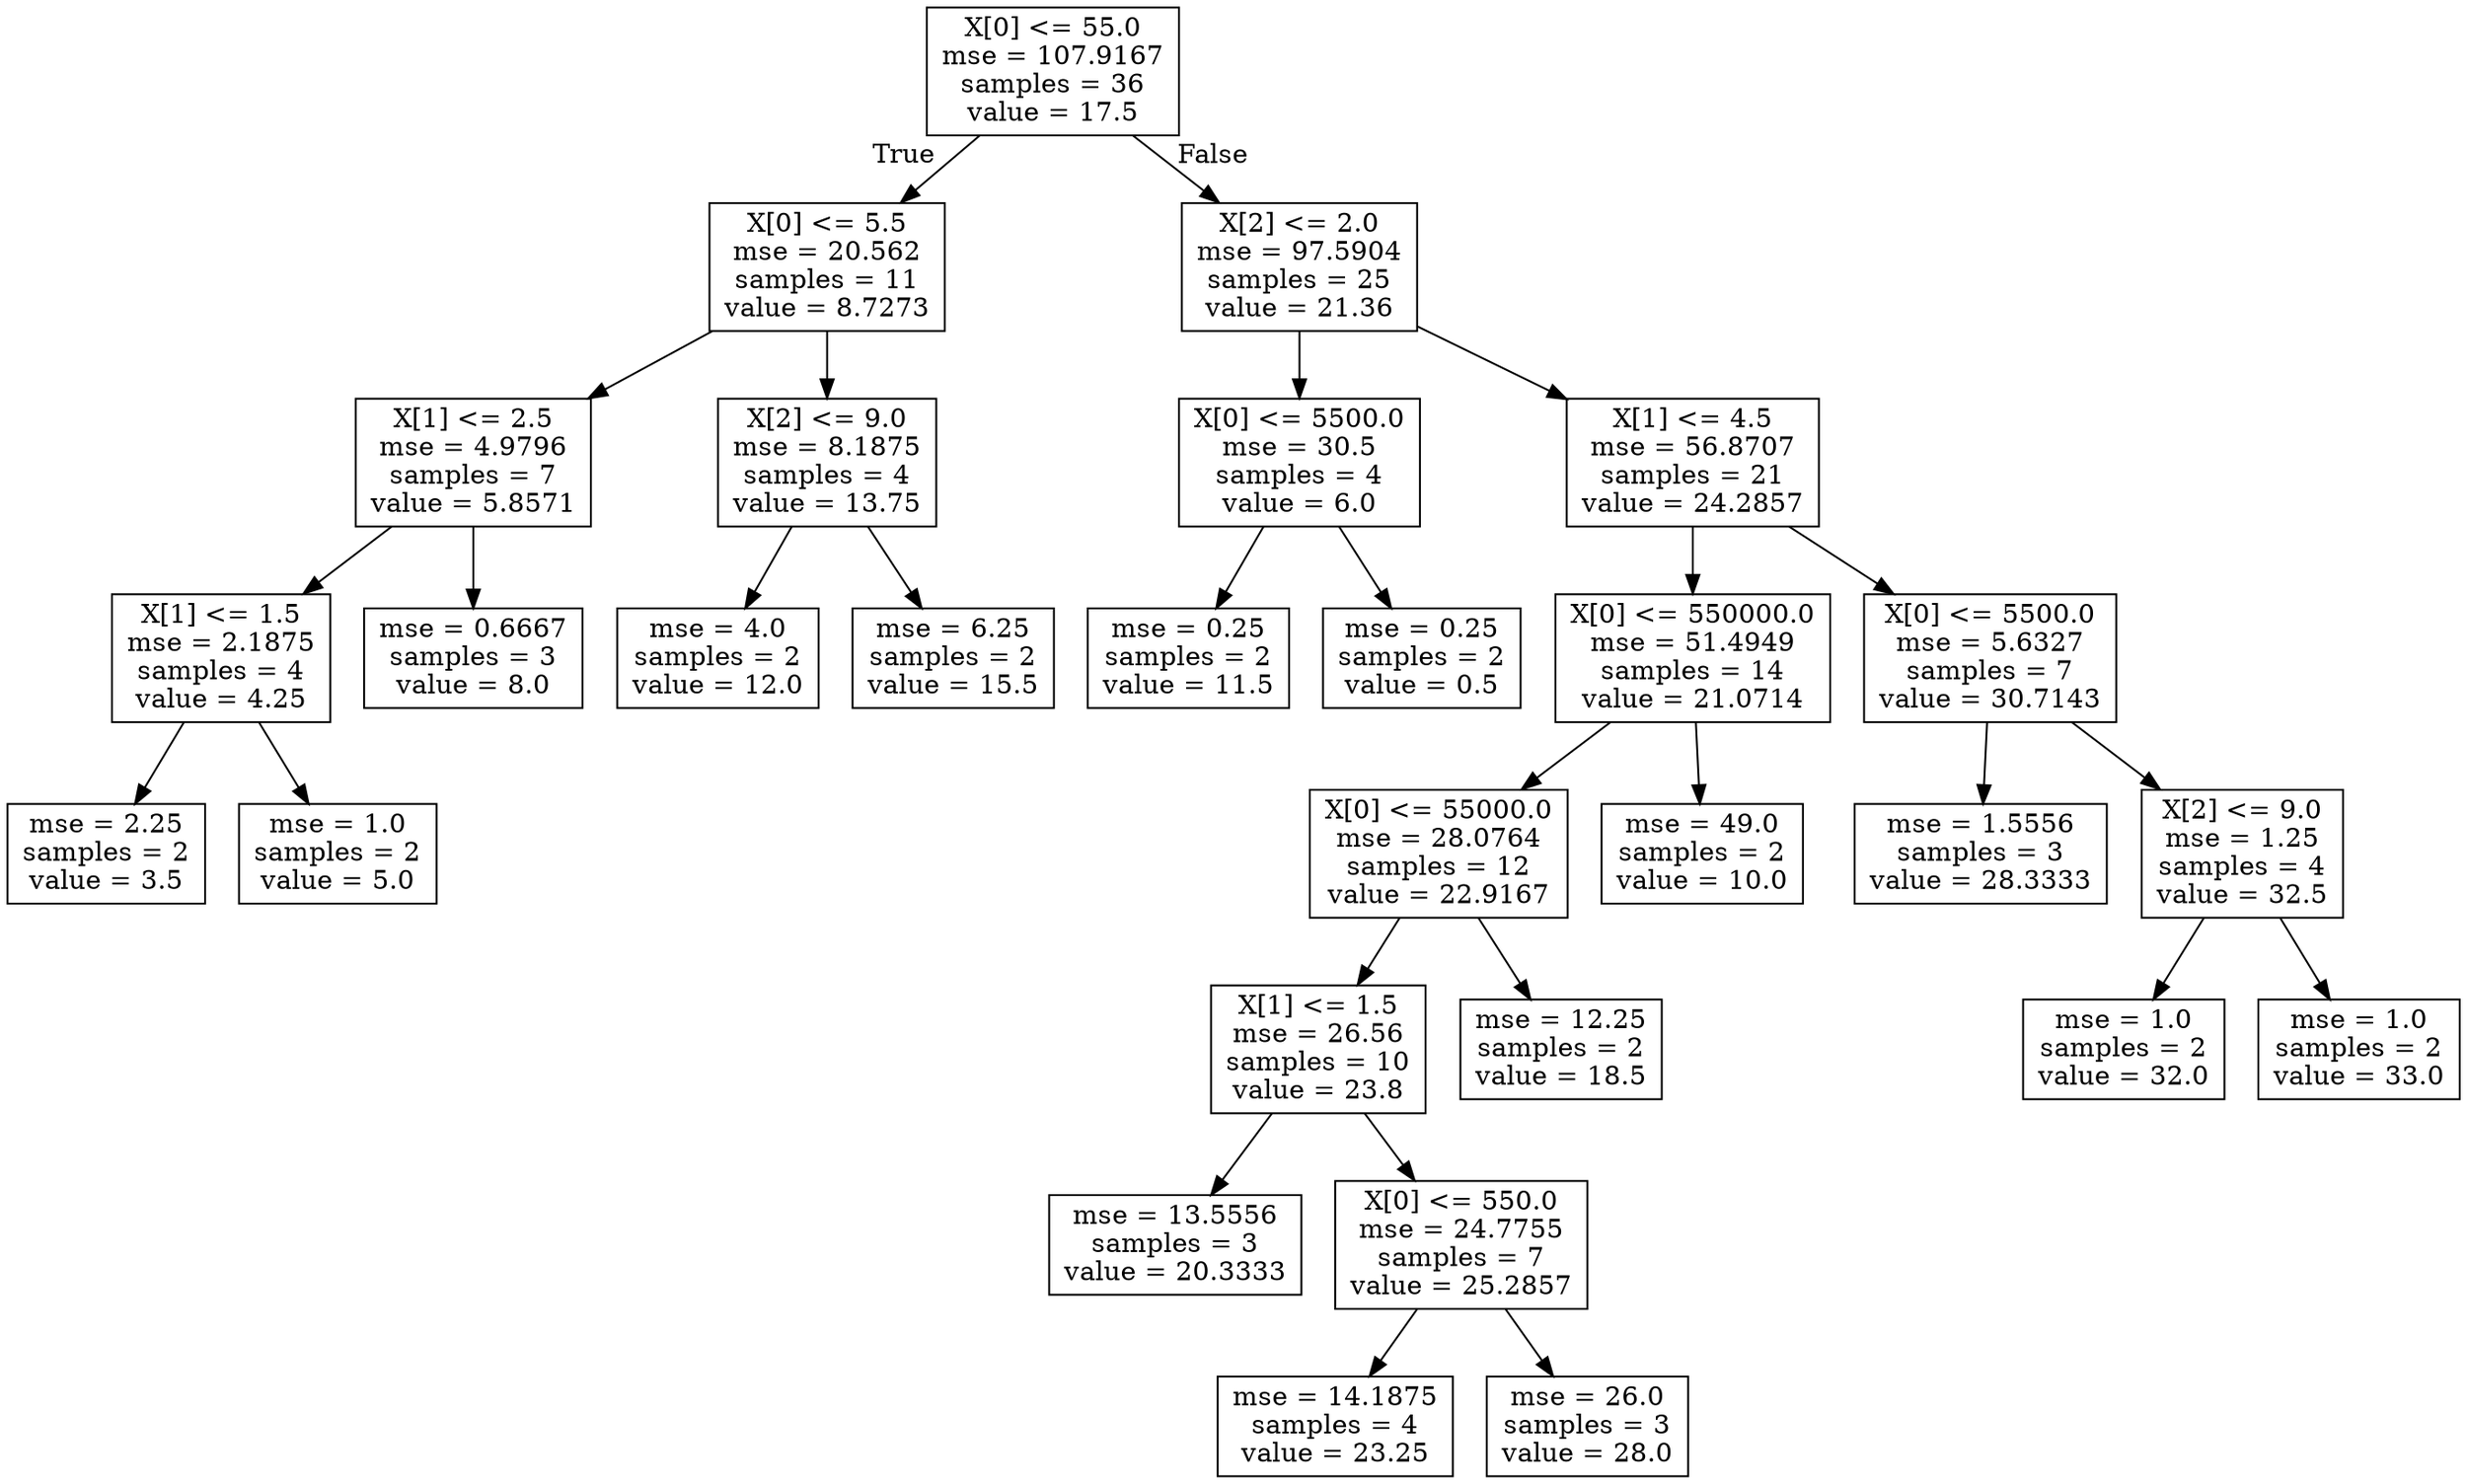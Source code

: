 digraph Tree {
node [shape=box] ;
0 [label="X[0] <= 55.0\nmse = 107.9167\nsamples = 36\nvalue = 17.5"] ;
1 [label="X[0] <= 5.5\nmse = 20.562\nsamples = 11\nvalue = 8.7273"] ;
0 -> 1 [labeldistance=2.5, labelangle=45, headlabel="True"] ;
2 [label="X[1] <= 2.5\nmse = 4.9796\nsamples = 7\nvalue = 5.8571"] ;
1 -> 2 ;
3 [label="X[1] <= 1.5\nmse = 2.1875\nsamples = 4\nvalue = 4.25"] ;
2 -> 3 ;
4 [label="mse = 2.25\nsamples = 2\nvalue = 3.5"] ;
3 -> 4 ;
5 [label="mse = 1.0\nsamples = 2\nvalue = 5.0"] ;
3 -> 5 ;
6 [label="mse = 0.6667\nsamples = 3\nvalue = 8.0"] ;
2 -> 6 ;
7 [label="X[2] <= 9.0\nmse = 8.1875\nsamples = 4\nvalue = 13.75"] ;
1 -> 7 ;
8 [label="mse = 4.0\nsamples = 2\nvalue = 12.0"] ;
7 -> 8 ;
9 [label="mse = 6.25\nsamples = 2\nvalue = 15.5"] ;
7 -> 9 ;
10 [label="X[2] <= 2.0\nmse = 97.5904\nsamples = 25\nvalue = 21.36"] ;
0 -> 10 [labeldistance=2.5, labelangle=-45, headlabel="False"] ;
11 [label="X[0] <= 5500.0\nmse = 30.5\nsamples = 4\nvalue = 6.0"] ;
10 -> 11 ;
12 [label="mse = 0.25\nsamples = 2\nvalue = 11.5"] ;
11 -> 12 ;
13 [label="mse = 0.25\nsamples = 2\nvalue = 0.5"] ;
11 -> 13 ;
14 [label="X[1] <= 4.5\nmse = 56.8707\nsamples = 21\nvalue = 24.2857"] ;
10 -> 14 ;
15 [label="X[0] <= 550000.0\nmse = 51.4949\nsamples = 14\nvalue = 21.0714"] ;
14 -> 15 ;
16 [label="X[0] <= 55000.0\nmse = 28.0764\nsamples = 12\nvalue = 22.9167"] ;
15 -> 16 ;
17 [label="X[1] <= 1.5\nmse = 26.56\nsamples = 10\nvalue = 23.8"] ;
16 -> 17 ;
18 [label="mse = 13.5556\nsamples = 3\nvalue = 20.3333"] ;
17 -> 18 ;
19 [label="X[0] <= 550.0\nmse = 24.7755\nsamples = 7\nvalue = 25.2857"] ;
17 -> 19 ;
20 [label="mse = 14.1875\nsamples = 4\nvalue = 23.25"] ;
19 -> 20 ;
21 [label="mse = 26.0\nsamples = 3\nvalue = 28.0"] ;
19 -> 21 ;
22 [label="mse = 12.25\nsamples = 2\nvalue = 18.5"] ;
16 -> 22 ;
23 [label="mse = 49.0\nsamples = 2\nvalue = 10.0"] ;
15 -> 23 ;
24 [label="X[0] <= 5500.0\nmse = 5.6327\nsamples = 7\nvalue = 30.7143"] ;
14 -> 24 ;
25 [label="mse = 1.5556\nsamples = 3\nvalue = 28.3333"] ;
24 -> 25 ;
26 [label="X[2] <= 9.0\nmse = 1.25\nsamples = 4\nvalue = 32.5"] ;
24 -> 26 ;
27 [label="mse = 1.0\nsamples = 2\nvalue = 32.0"] ;
26 -> 27 ;
28 [label="mse = 1.0\nsamples = 2\nvalue = 33.0"] ;
26 -> 28 ;
}
